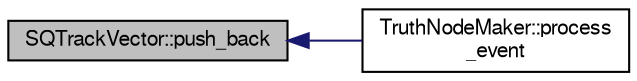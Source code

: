 digraph "SQTrackVector::push_back"
{
  bgcolor="transparent";
  edge [fontname="FreeSans",fontsize="10",labelfontname="FreeSans",labelfontsize="10"];
  node [fontname="FreeSans",fontsize="10",shape=record];
  rankdir="LR";
  Node1 [label="SQTrackVector::push_back",height=0.2,width=0.4,color="black", fillcolor="grey75", style="filled" fontcolor="black"];
  Node1 -> Node2 [dir="back",color="midnightblue",fontsize="10",style="solid",fontname="FreeSans"];
  Node2 [label="TruthNodeMaker::process\l_event",height=0.2,width=0.4,color="black",URL="$dd/d44/classTruthNodeMaker.html#a8796cc20f6e90d66179b114adc4d6397"];
}
